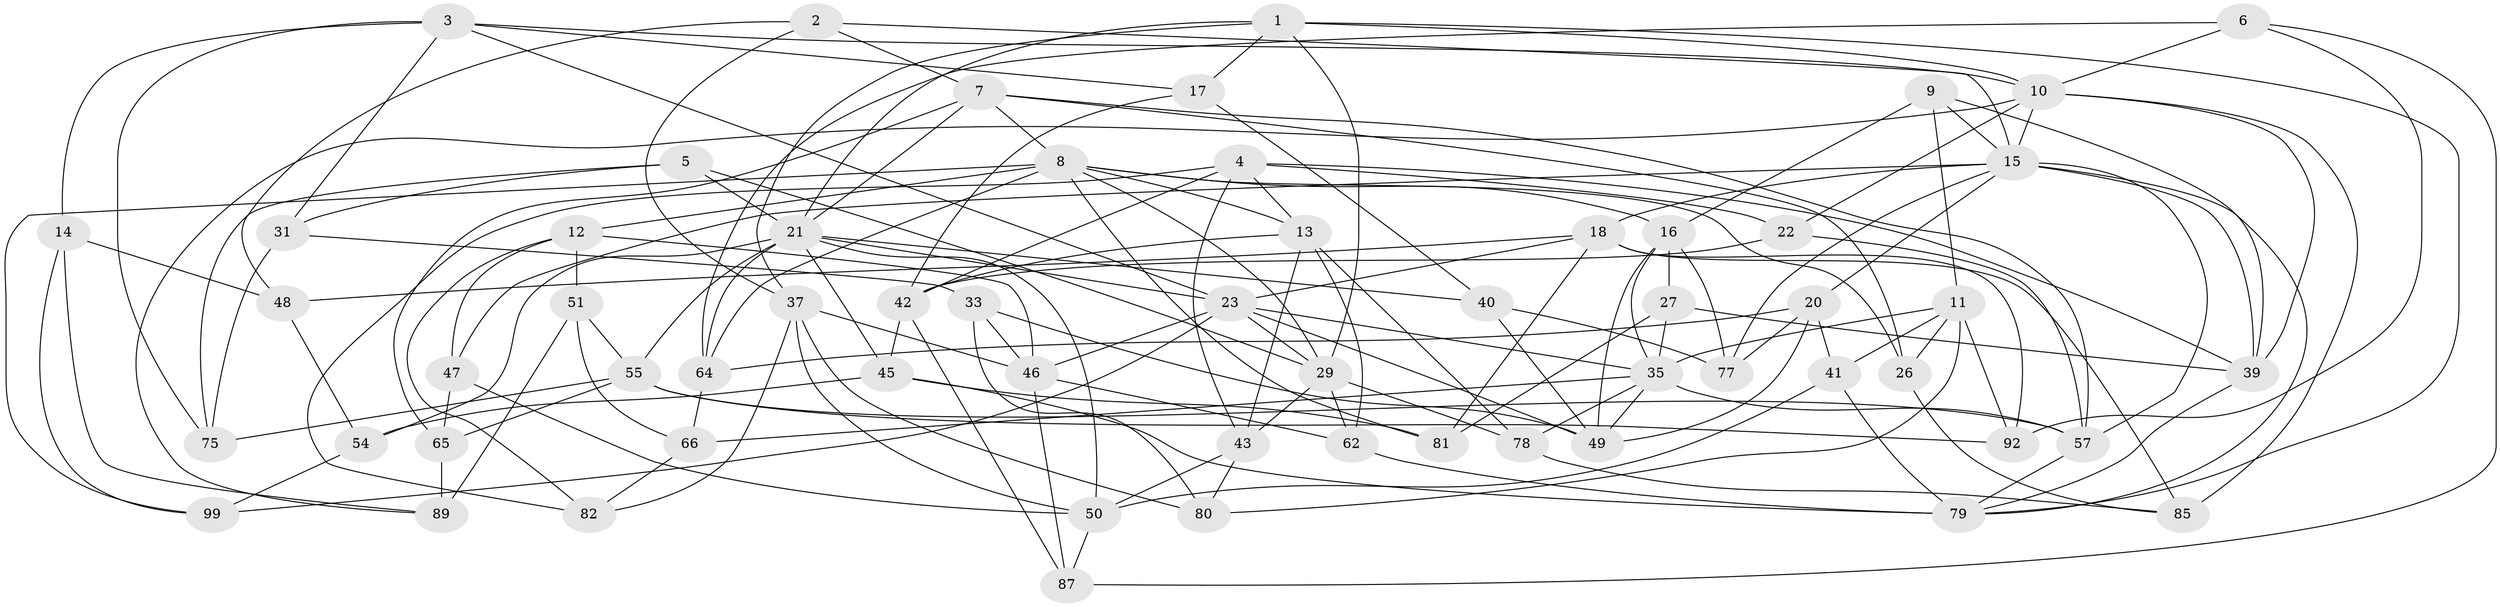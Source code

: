 // original degree distribution, {4: 1.0}
// Generated by graph-tools (version 1.1) at 2025/20/03/04/25 18:20:54]
// undirected, 60 vertices, 156 edges
graph export_dot {
graph [start="1"]
  node [color=gray90,style=filled];
  1 [super="+34"];
  2;
  3 [super="+56"];
  4 [super="+96"];
  5;
  6;
  7 [super="+52"];
  8 [super="+19+30"];
  9;
  10 [super="+25+69"];
  11 [super="+100"];
  12 [super="+73"];
  13 [super="+68"];
  14;
  15 [super="+71+38"];
  16 [super="+88"];
  17;
  18 [super="+98"];
  20 [super="+28"];
  21 [super="+61+24"];
  22;
  23 [super="+58+32"];
  26;
  27;
  29 [super="+70"];
  31;
  33;
  35 [super="+36"];
  37 [super="+53"];
  39 [super="+74"];
  40;
  41;
  42 [super="+86"];
  43 [super="+67"];
  45 [super="+59"];
  46 [super="+90"];
  47;
  48;
  49 [super="+83"];
  50 [super="+76"];
  51;
  54;
  55 [super="+84"];
  57 [super="+60"];
  62;
  64 [super="+72"];
  65;
  66;
  75;
  77;
  78;
  79 [super="+95+94"];
  80;
  81;
  82;
  85;
  87;
  89;
  92;
  99;
  1 -- 79;
  1 -- 29;
  1 -- 10;
  1 -- 37;
  1 -- 17;
  1 -- 21;
  2 -- 48;
  2 -- 7;
  2 -- 37;
  2 -- 15;
  3 -- 17;
  3 -- 14;
  3 -- 23;
  3 -- 75;
  3 -- 10;
  3 -- 31;
  4 -- 82;
  4 -- 43;
  4 -- 42;
  4 -- 22;
  4 -- 39;
  4 -- 13;
  5 -- 75;
  5 -- 29;
  5 -- 21;
  5 -- 31;
  6 -- 92;
  6 -- 87;
  6 -- 10;
  6 -- 64;
  7 -- 26;
  7 -- 8;
  7 -- 65;
  7 -- 21;
  7 -- 57;
  8 -- 13;
  8 -- 81;
  8 -- 16;
  8 -- 12 [weight=2];
  8 -- 64;
  8 -- 99;
  8 -- 26;
  8 -- 29;
  9 -- 16;
  9 -- 11;
  9 -- 39;
  9 -- 15;
  10 -- 22;
  10 -- 89;
  10 -- 85;
  10 -- 39;
  10 -- 15;
  11 -- 92;
  11 -- 80;
  11 -- 26;
  11 -- 41;
  11 -- 35;
  12 -- 82;
  12 -- 47;
  12 -- 51;
  12 -- 46;
  13 -- 62;
  13 -- 43;
  13 -- 42;
  13 -- 78;
  14 -- 48;
  14 -- 89;
  14 -- 99;
  15 -- 77;
  15 -- 57;
  15 -- 18;
  15 -- 20;
  15 -- 47;
  15 -- 39;
  15 -- 79;
  16 -- 49;
  16 -- 27;
  16 -- 77;
  16 -- 35;
  17 -- 40;
  17 -- 42;
  18 -- 85;
  18 -- 81;
  18 -- 48;
  18 -- 92;
  18 -- 23;
  20 -- 64 [weight=2];
  20 -- 77;
  20 -- 41;
  20 -- 49;
  21 -- 40;
  21 -- 64;
  21 -- 23;
  21 -- 55;
  21 -- 50;
  21 -- 54;
  21 -- 45;
  22 -- 57;
  22 -- 42;
  23 -- 29;
  23 -- 99;
  23 -- 35;
  23 -- 49;
  23 -- 46;
  26 -- 85;
  27 -- 39;
  27 -- 81;
  27 -- 35;
  29 -- 62;
  29 -- 43 [weight=2];
  29 -- 78;
  31 -- 33;
  31 -- 75;
  33 -- 80;
  33 -- 49;
  33 -- 46;
  35 -- 78;
  35 -- 49;
  35 -- 66;
  35 -- 57;
  37 -- 80;
  37 -- 82;
  37 -- 46;
  37 -- 50;
  39 -- 79;
  40 -- 77;
  40 -- 49;
  41 -- 79;
  41 -- 50;
  42 -- 87;
  42 -- 45;
  43 -- 80;
  43 -- 50;
  45 -- 81;
  45 -- 79 [weight=2];
  45 -- 54;
  46 -- 62;
  46 -- 87;
  47 -- 65;
  47 -- 50;
  48 -- 54;
  50 -- 87;
  51 -- 89;
  51 -- 55;
  51 -- 66;
  54 -- 99;
  55 -- 92;
  55 -- 65;
  55 -- 75;
  55 -- 57;
  57 -- 79;
  62 -- 79;
  64 -- 66;
  65 -- 89;
  66 -- 82;
  78 -- 85;
}
